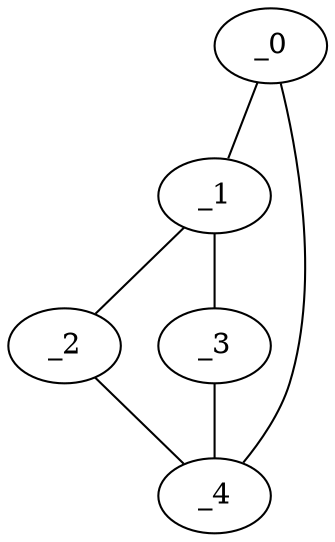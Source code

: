 graph MP1_0116 {
	_0	 [x="1.57836",
		y="1.31474"];
	_1	 [x="2.41742",
		y="3.17758"];
	_0 -- _1;
	_4	 [x="0.835934",
		y="3.34708"];
	_0 -- _4;
	_2	 [x="2.47867",
		y="0.375478"];
	_1 -- _2;
	_3	 [x="0.191552",
		y="0.196746"];
	_1 -- _3;
	_2 -- _4;
	_3 -- _4;
}
